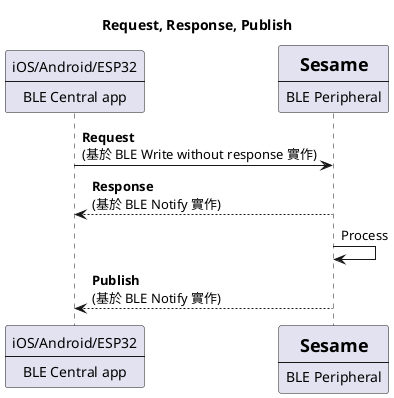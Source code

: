 @startuml
title Request, Response, Publish
participant BLEcentral [
    iOS/Android/ESP32
    ----
    BLE Central app
]
participant Server [
    =Sesame
    ----
    BLE Peripheral
]

BLEcentral -> Server: **Request**\n(基於 BLE Write without response 實作)
Server --> BLEcentral: **Response**\n(基於 BLE Notify 實作)
Server -> Server: Process
Server --> BLEcentral: **Publish**\n(基於 BLE Notify 實作)

@enduml